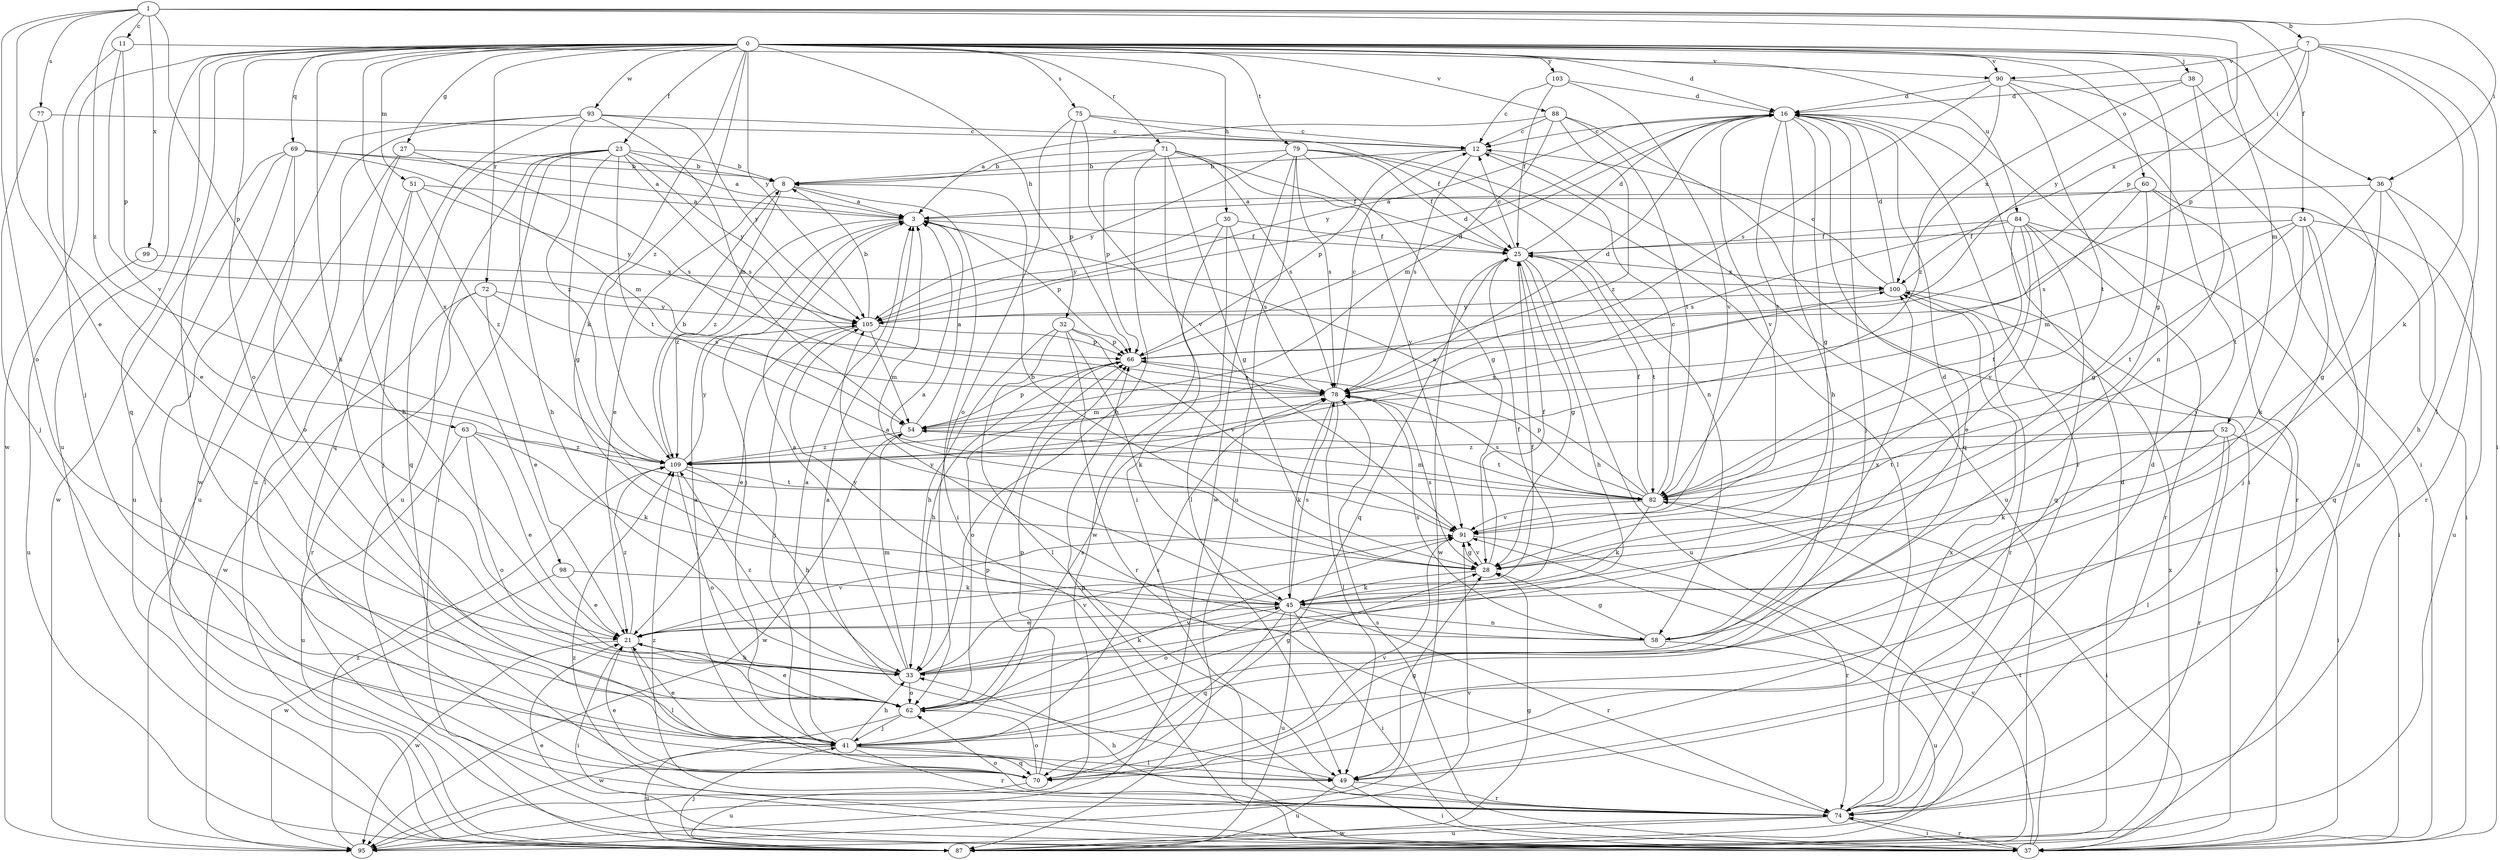 strict digraph  {
0;
1;
3;
7;
8;
11;
12;
16;
21;
23;
24;
25;
27;
28;
30;
32;
33;
36;
37;
38;
41;
45;
49;
51;
52;
54;
58;
60;
62;
63;
66;
69;
70;
71;
72;
74;
75;
77;
78;
79;
82;
84;
87;
88;
90;
91;
93;
95;
98;
99;
100;
103;
105;
109;
0 -> 16  [label=d];
0 -> 23  [label=f];
0 -> 27  [label=g];
0 -> 28  [label=g];
0 -> 30  [label=h];
0 -> 32  [label=h];
0 -> 33  [label=h];
0 -> 36  [label=i];
0 -> 38  [label=j];
0 -> 41  [label=j];
0 -> 45  [label=k];
0 -> 51  [label=m];
0 -> 52  [label=m];
0 -> 60  [label=o];
0 -> 62  [label=o];
0 -> 69  [label=q];
0 -> 70  [label=q];
0 -> 71  [label=r];
0 -> 72  [label=r];
0 -> 75  [label=s];
0 -> 79  [label=t];
0 -> 84  [label=u];
0 -> 87  [label=u];
0 -> 88  [label=v];
0 -> 90  [label=v];
0 -> 93  [label=w];
0 -> 95  [label=w];
0 -> 98  [label=x];
0 -> 103  [label=y];
0 -> 105  [label=y];
0 -> 109  [label=z];
1 -> 7  [label=b];
1 -> 11  [label=c];
1 -> 21  [label=e];
1 -> 24  [label=f];
1 -> 36  [label=i];
1 -> 62  [label=o];
1 -> 63  [label=p];
1 -> 66  [label=p];
1 -> 77  [label=s];
1 -> 99  [label=x];
1 -> 109  [label=z];
3 -> 25  [label=f];
3 -> 41  [label=j];
3 -> 66  [label=p];
3 -> 109  [label=z];
7 -> 37  [label=i];
7 -> 45  [label=k];
7 -> 49  [label=l];
7 -> 66  [label=p];
7 -> 90  [label=v];
7 -> 100  [label=x];
7 -> 105  [label=y];
8 -> 3  [label=a];
8 -> 21  [label=e];
8 -> 37  [label=i];
8 -> 109  [label=z];
11 -> 41  [label=j];
11 -> 66  [label=p];
11 -> 90  [label=v];
11 -> 91  [label=v];
12 -> 8  [label=b];
12 -> 66  [label=p];
12 -> 78  [label=s];
12 -> 87  [label=u];
16 -> 12  [label=c];
16 -> 28  [label=g];
16 -> 33  [label=h];
16 -> 41  [label=j];
16 -> 70  [label=q];
16 -> 74  [label=r];
16 -> 82  [label=t];
16 -> 91  [label=v];
16 -> 105  [label=y];
21 -> 25  [label=f];
21 -> 33  [label=h];
21 -> 37  [label=i];
21 -> 49  [label=l];
21 -> 91  [label=v];
21 -> 95  [label=w];
21 -> 109  [label=z];
23 -> 3  [label=a];
23 -> 8  [label=b];
23 -> 28  [label=g];
23 -> 33  [label=h];
23 -> 37  [label=i];
23 -> 70  [label=q];
23 -> 78  [label=s];
23 -> 82  [label=t];
23 -> 87  [label=u];
23 -> 105  [label=y];
24 -> 25  [label=f];
24 -> 41  [label=j];
24 -> 45  [label=k];
24 -> 54  [label=m];
24 -> 70  [label=q];
24 -> 82  [label=t];
24 -> 87  [label=u];
25 -> 12  [label=c];
25 -> 16  [label=d];
25 -> 28  [label=g];
25 -> 33  [label=h];
25 -> 70  [label=q];
25 -> 82  [label=t];
25 -> 87  [label=u];
25 -> 95  [label=w];
25 -> 100  [label=x];
27 -> 8  [label=b];
27 -> 33  [label=h];
27 -> 78  [label=s];
27 -> 87  [label=u];
28 -> 3  [label=a];
28 -> 8  [label=b];
28 -> 25  [label=f];
28 -> 45  [label=k];
28 -> 78  [label=s];
28 -> 91  [label=v];
30 -> 25  [label=f];
30 -> 49  [label=l];
30 -> 78  [label=s];
30 -> 95  [label=w];
30 -> 105  [label=y];
32 -> 33  [label=h];
32 -> 45  [label=k];
32 -> 49  [label=l];
32 -> 66  [label=p];
32 -> 74  [label=r];
32 -> 91  [label=v];
33 -> 3  [label=a];
33 -> 45  [label=k];
33 -> 54  [label=m];
33 -> 62  [label=o];
33 -> 91  [label=v];
33 -> 109  [label=z];
36 -> 3  [label=a];
36 -> 28  [label=g];
36 -> 33  [label=h];
36 -> 74  [label=r];
36 -> 82  [label=t];
37 -> 21  [label=e];
37 -> 74  [label=r];
37 -> 78  [label=s];
37 -> 82  [label=t];
37 -> 91  [label=v];
37 -> 109  [label=z];
38 -> 16  [label=d];
38 -> 58  [label=n];
38 -> 87  [label=u];
38 -> 100  [label=x];
41 -> 3  [label=a];
41 -> 21  [label=e];
41 -> 33  [label=h];
41 -> 49  [label=l];
41 -> 66  [label=p];
41 -> 70  [label=q];
41 -> 74  [label=r];
41 -> 78  [label=s];
41 -> 87  [label=u];
45 -> 21  [label=e];
45 -> 25  [label=f];
45 -> 37  [label=i];
45 -> 58  [label=n];
45 -> 62  [label=o];
45 -> 70  [label=q];
45 -> 74  [label=r];
45 -> 78  [label=s];
45 -> 87  [label=u];
45 -> 105  [label=y];
49 -> 3  [label=a];
49 -> 28  [label=g];
49 -> 37  [label=i];
49 -> 74  [label=r];
49 -> 87  [label=u];
51 -> 3  [label=a];
51 -> 41  [label=j];
51 -> 49  [label=l];
51 -> 105  [label=y];
51 -> 109  [label=z];
52 -> 37  [label=i];
52 -> 45  [label=k];
52 -> 49  [label=l];
52 -> 74  [label=r];
52 -> 82  [label=t];
52 -> 109  [label=z];
54 -> 3  [label=a];
54 -> 66  [label=p];
54 -> 82  [label=t];
54 -> 95  [label=w];
54 -> 109  [label=z];
58 -> 3  [label=a];
58 -> 16  [label=d];
58 -> 28  [label=g];
58 -> 78  [label=s];
58 -> 87  [label=u];
58 -> 100  [label=x];
58 -> 105  [label=y];
60 -> 3  [label=a];
60 -> 28  [label=g];
60 -> 37  [label=i];
60 -> 74  [label=r];
60 -> 78  [label=s];
62 -> 21  [label=e];
62 -> 28  [label=g];
62 -> 41  [label=j];
62 -> 78  [label=s];
62 -> 91  [label=v];
62 -> 95  [label=w];
63 -> 21  [label=e];
63 -> 45  [label=k];
63 -> 62  [label=o];
63 -> 87  [label=u];
63 -> 109  [label=z];
66 -> 16  [label=d];
66 -> 33  [label=h];
66 -> 62  [label=o];
66 -> 78  [label=s];
69 -> 3  [label=a];
69 -> 8  [label=b];
69 -> 37  [label=i];
69 -> 54  [label=m];
69 -> 62  [label=o];
69 -> 87  [label=u];
69 -> 95  [label=w];
70 -> 3  [label=a];
70 -> 21  [label=e];
70 -> 62  [label=o];
70 -> 66  [label=p];
70 -> 87  [label=u];
70 -> 91  [label=v];
71 -> 8  [label=b];
71 -> 25  [label=f];
71 -> 28  [label=g];
71 -> 33  [label=h];
71 -> 37  [label=i];
71 -> 66  [label=p];
71 -> 78  [label=s];
71 -> 91  [label=v];
72 -> 21  [label=e];
72 -> 74  [label=r];
72 -> 78  [label=s];
72 -> 95  [label=w];
72 -> 105  [label=y];
74 -> 16  [label=d];
74 -> 33  [label=h];
74 -> 37  [label=i];
74 -> 62  [label=o];
74 -> 66  [label=p];
74 -> 87  [label=u];
74 -> 95  [label=w];
74 -> 100  [label=x];
74 -> 109  [label=z];
75 -> 12  [label=c];
75 -> 25  [label=f];
75 -> 62  [label=o];
75 -> 66  [label=p];
75 -> 91  [label=v];
77 -> 12  [label=c];
77 -> 21  [label=e];
77 -> 41  [label=j];
78 -> 12  [label=c];
78 -> 16  [label=d];
78 -> 45  [label=k];
78 -> 49  [label=l];
78 -> 54  [label=m];
79 -> 8  [label=b];
79 -> 25  [label=f];
79 -> 28  [label=g];
79 -> 49  [label=l];
79 -> 58  [label=n];
79 -> 78  [label=s];
79 -> 87  [label=u];
79 -> 95  [label=w];
79 -> 105  [label=y];
82 -> 3  [label=a];
82 -> 12  [label=c];
82 -> 25  [label=f];
82 -> 37  [label=i];
82 -> 45  [label=k];
82 -> 54  [label=m];
82 -> 66  [label=p];
82 -> 78  [label=s];
82 -> 91  [label=v];
84 -> 21  [label=e];
84 -> 25  [label=f];
84 -> 37  [label=i];
84 -> 70  [label=q];
84 -> 74  [label=r];
84 -> 78  [label=s];
84 -> 82  [label=t];
84 -> 91  [label=v];
87 -> 16  [label=d];
87 -> 28  [label=g];
87 -> 41  [label=j];
87 -> 100  [label=x];
88 -> 3  [label=a];
88 -> 12  [label=c];
88 -> 37  [label=i];
88 -> 54  [label=m];
88 -> 82  [label=t];
88 -> 109  [label=z];
90 -> 16  [label=d];
90 -> 37  [label=i];
90 -> 41  [label=j];
90 -> 78  [label=s];
90 -> 82  [label=t];
90 -> 109  [label=z];
91 -> 28  [label=g];
91 -> 74  [label=r];
93 -> 12  [label=c];
93 -> 54  [label=m];
93 -> 70  [label=q];
93 -> 87  [label=u];
93 -> 95  [label=w];
93 -> 105  [label=y];
93 -> 109  [label=z];
95 -> 91  [label=v];
95 -> 109  [label=z];
98 -> 21  [label=e];
98 -> 45  [label=k];
98 -> 95  [label=w];
99 -> 87  [label=u];
99 -> 100  [label=x];
100 -> 12  [label=c];
100 -> 16  [label=d];
100 -> 37  [label=i];
100 -> 74  [label=r];
100 -> 105  [label=y];
103 -> 12  [label=c];
103 -> 16  [label=d];
103 -> 25  [label=f];
103 -> 91  [label=v];
105 -> 8  [label=b];
105 -> 16  [label=d];
105 -> 21  [label=e];
105 -> 41  [label=j];
105 -> 54  [label=m];
105 -> 66  [label=p];
109 -> 8  [label=b];
109 -> 33  [label=h];
109 -> 62  [label=o];
109 -> 82  [label=t];
109 -> 100  [label=x];
109 -> 105  [label=y];
}

